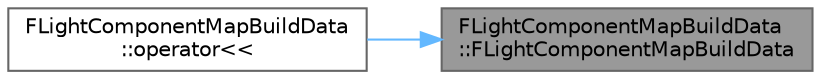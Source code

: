 digraph "FLightComponentMapBuildData::FLightComponentMapBuildData"
{
 // INTERACTIVE_SVG=YES
 // LATEX_PDF_SIZE
  bgcolor="transparent";
  edge [fontname=Helvetica,fontsize=10,labelfontname=Helvetica,labelfontsize=10];
  node [fontname=Helvetica,fontsize=10,shape=box,height=0.2,width=0.4];
  rankdir="RL";
  Node1 [id="Node000001",label="FLightComponentMapBuildData\l::FLightComponentMapBuildData",height=0.2,width=0.4,color="gray40", fillcolor="grey60", style="filled", fontcolor="black",tooltip=" "];
  Node1 -> Node2 [id="edge1_Node000001_Node000002",dir="back",color="steelblue1",style="solid",tooltip=" "];
  Node2 [id="Node000002",label="FLightComponentMapBuildData\l::operator\<\<",height=0.2,width=0.4,color="grey40", fillcolor="white", style="filled",URL="$d9/d9c/classFLightComponentMapBuildData.html#a374ea25fa8aa9d62a250c66ae3c28da1",tooltip=" "];
}
